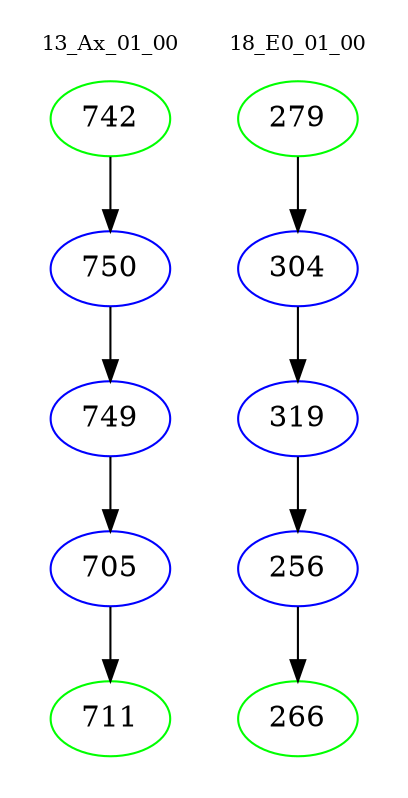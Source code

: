 digraph{
subgraph cluster_0 {
color = white
label = "13_Ax_01_00";
fontsize=10;
T0_742 [label="742", color="green"]
T0_742 -> T0_750 [color="black"]
T0_750 [label="750", color="blue"]
T0_750 -> T0_749 [color="black"]
T0_749 [label="749", color="blue"]
T0_749 -> T0_705 [color="black"]
T0_705 [label="705", color="blue"]
T0_705 -> T0_711 [color="black"]
T0_711 [label="711", color="green"]
}
subgraph cluster_1 {
color = white
label = "18_E0_01_00";
fontsize=10;
T1_279 [label="279", color="green"]
T1_279 -> T1_304 [color="black"]
T1_304 [label="304", color="blue"]
T1_304 -> T1_319 [color="black"]
T1_319 [label="319", color="blue"]
T1_319 -> T1_256 [color="black"]
T1_256 [label="256", color="blue"]
T1_256 -> T1_266 [color="black"]
T1_266 [label="266", color="green"]
}
}
